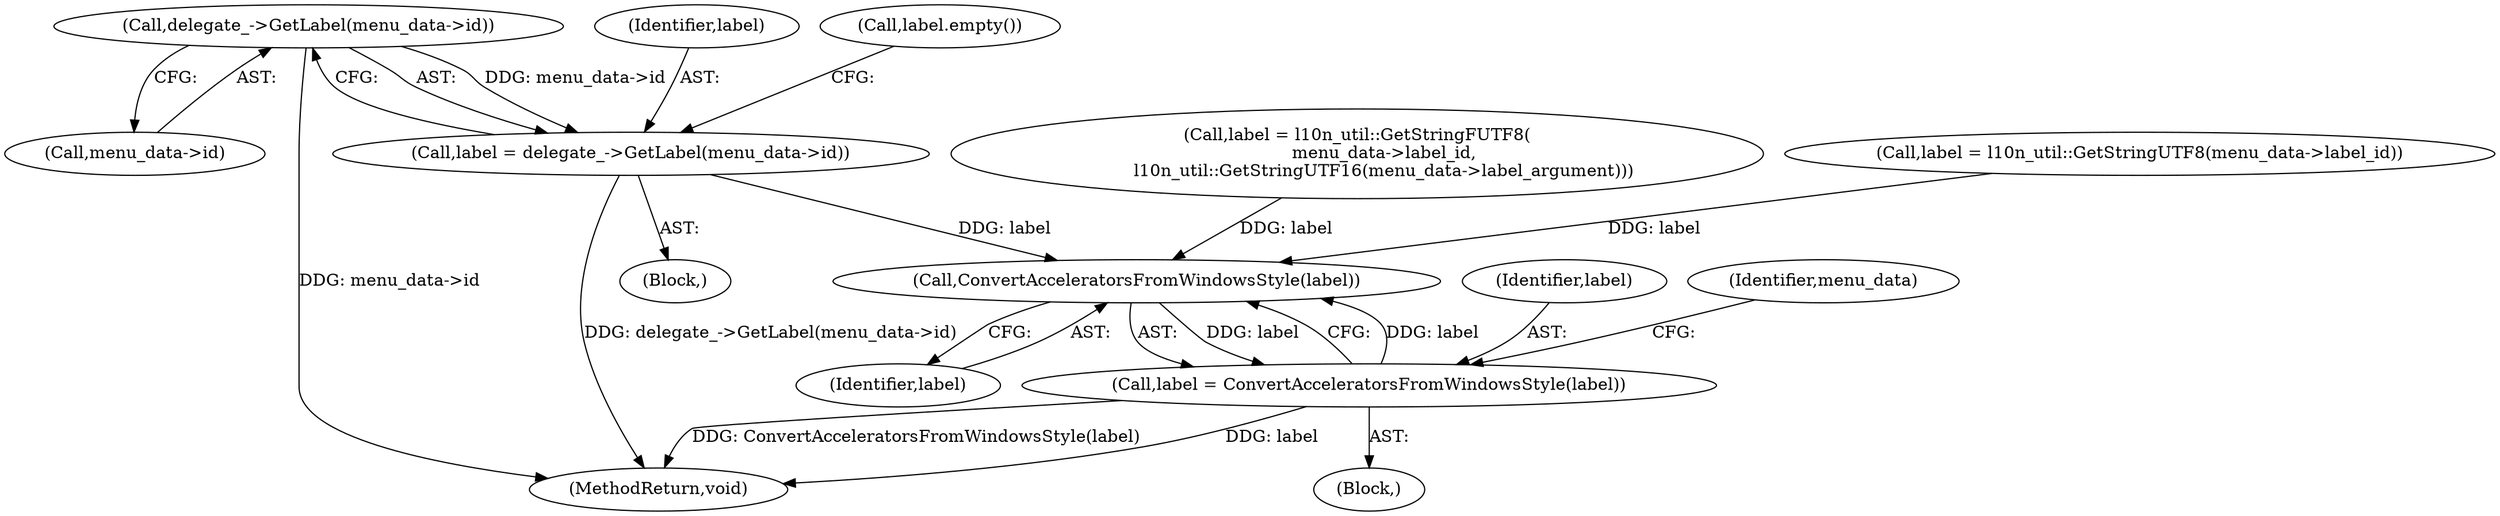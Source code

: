 digraph "0_Chrome_3290c948762c47292fb388de8318859ee22b6688@pointer" {
"1000160" [label="(Call,delegate_->GetLabel(menu_data->id))"];
"1000158" [label="(Call,label = delegate_->GetLabel(menu_data->id))"];
"1000169" [label="(Call,ConvertAcceleratorsFromWindowsStyle(label))"];
"1000167" [label="(Call,label = ConvertAcceleratorsFromWindowsStyle(label))"];
"1000159" [label="(Identifier,label)"];
"1000158" [label="(Call,label = delegate_->GetLabel(menu_data->id))"];
"1000117" [label="(Block,)"];
"1000169" [label="(Call,ConvertAcceleratorsFromWindowsStyle(label))"];
"1000166" [label="(Call,label.empty())"];
"1000161" [label="(Call,menu_data->id)"];
"1000128" [label="(Call,label = l10n_util::GetStringFUTF8(\n          menu_data->label_id,\n          l10n_util::GetStringUTF16(menu_data->label_argument)))"];
"1000168" [label="(Identifier,label)"];
"1000170" [label="(Identifier,label)"];
"1000173" [label="(Identifier,menu_data)"];
"1000160" [label="(Call,delegate_->GetLabel(menu_data->id))"];
"1000296" [label="(MethodReturn,void)"];
"1000144" [label="(Call,label = l10n_util::GetStringUTF8(menu_data->label_id))"];
"1000167" [label="(Call,label = ConvertAcceleratorsFromWindowsStyle(label))"];
"1000157" [label="(Block,)"];
"1000160" -> "1000158"  [label="AST: "];
"1000160" -> "1000161"  [label="CFG: "];
"1000161" -> "1000160"  [label="AST: "];
"1000158" -> "1000160"  [label="CFG: "];
"1000160" -> "1000296"  [label="DDG: menu_data->id"];
"1000160" -> "1000158"  [label="DDG: menu_data->id"];
"1000158" -> "1000157"  [label="AST: "];
"1000159" -> "1000158"  [label="AST: "];
"1000166" -> "1000158"  [label="CFG: "];
"1000158" -> "1000296"  [label="DDG: delegate_->GetLabel(menu_data->id)"];
"1000158" -> "1000169"  [label="DDG: label"];
"1000169" -> "1000167"  [label="AST: "];
"1000169" -> "1000170"  [label="CFG: "];
"1000170" -> "1000169"  [label="AST: "];
"1000167" -> "1000169"  [label="CFG: "];
"1000169" -> "1000167"  [label="DDG: label"];
"1000167" -> "1000169"  [label="DDG: label"];
"1000128" -> "1000169"  [label="DDG: label"];
"1000144" -> "1000169"  [label="DDG: label"];
"1000167" -> "1000117"  [label="AST: "];
"1000168" -> "1000167"  [label="AST: "];
"1000173" -> "1000167"  [label="CFG: "];
"1000167" -> "1000296"  [label="DDG: label"];
"1000167" -> "1000296"  [label="DDG: ConvertAcceleratorsFromWindowsStyle(label)"];
}

